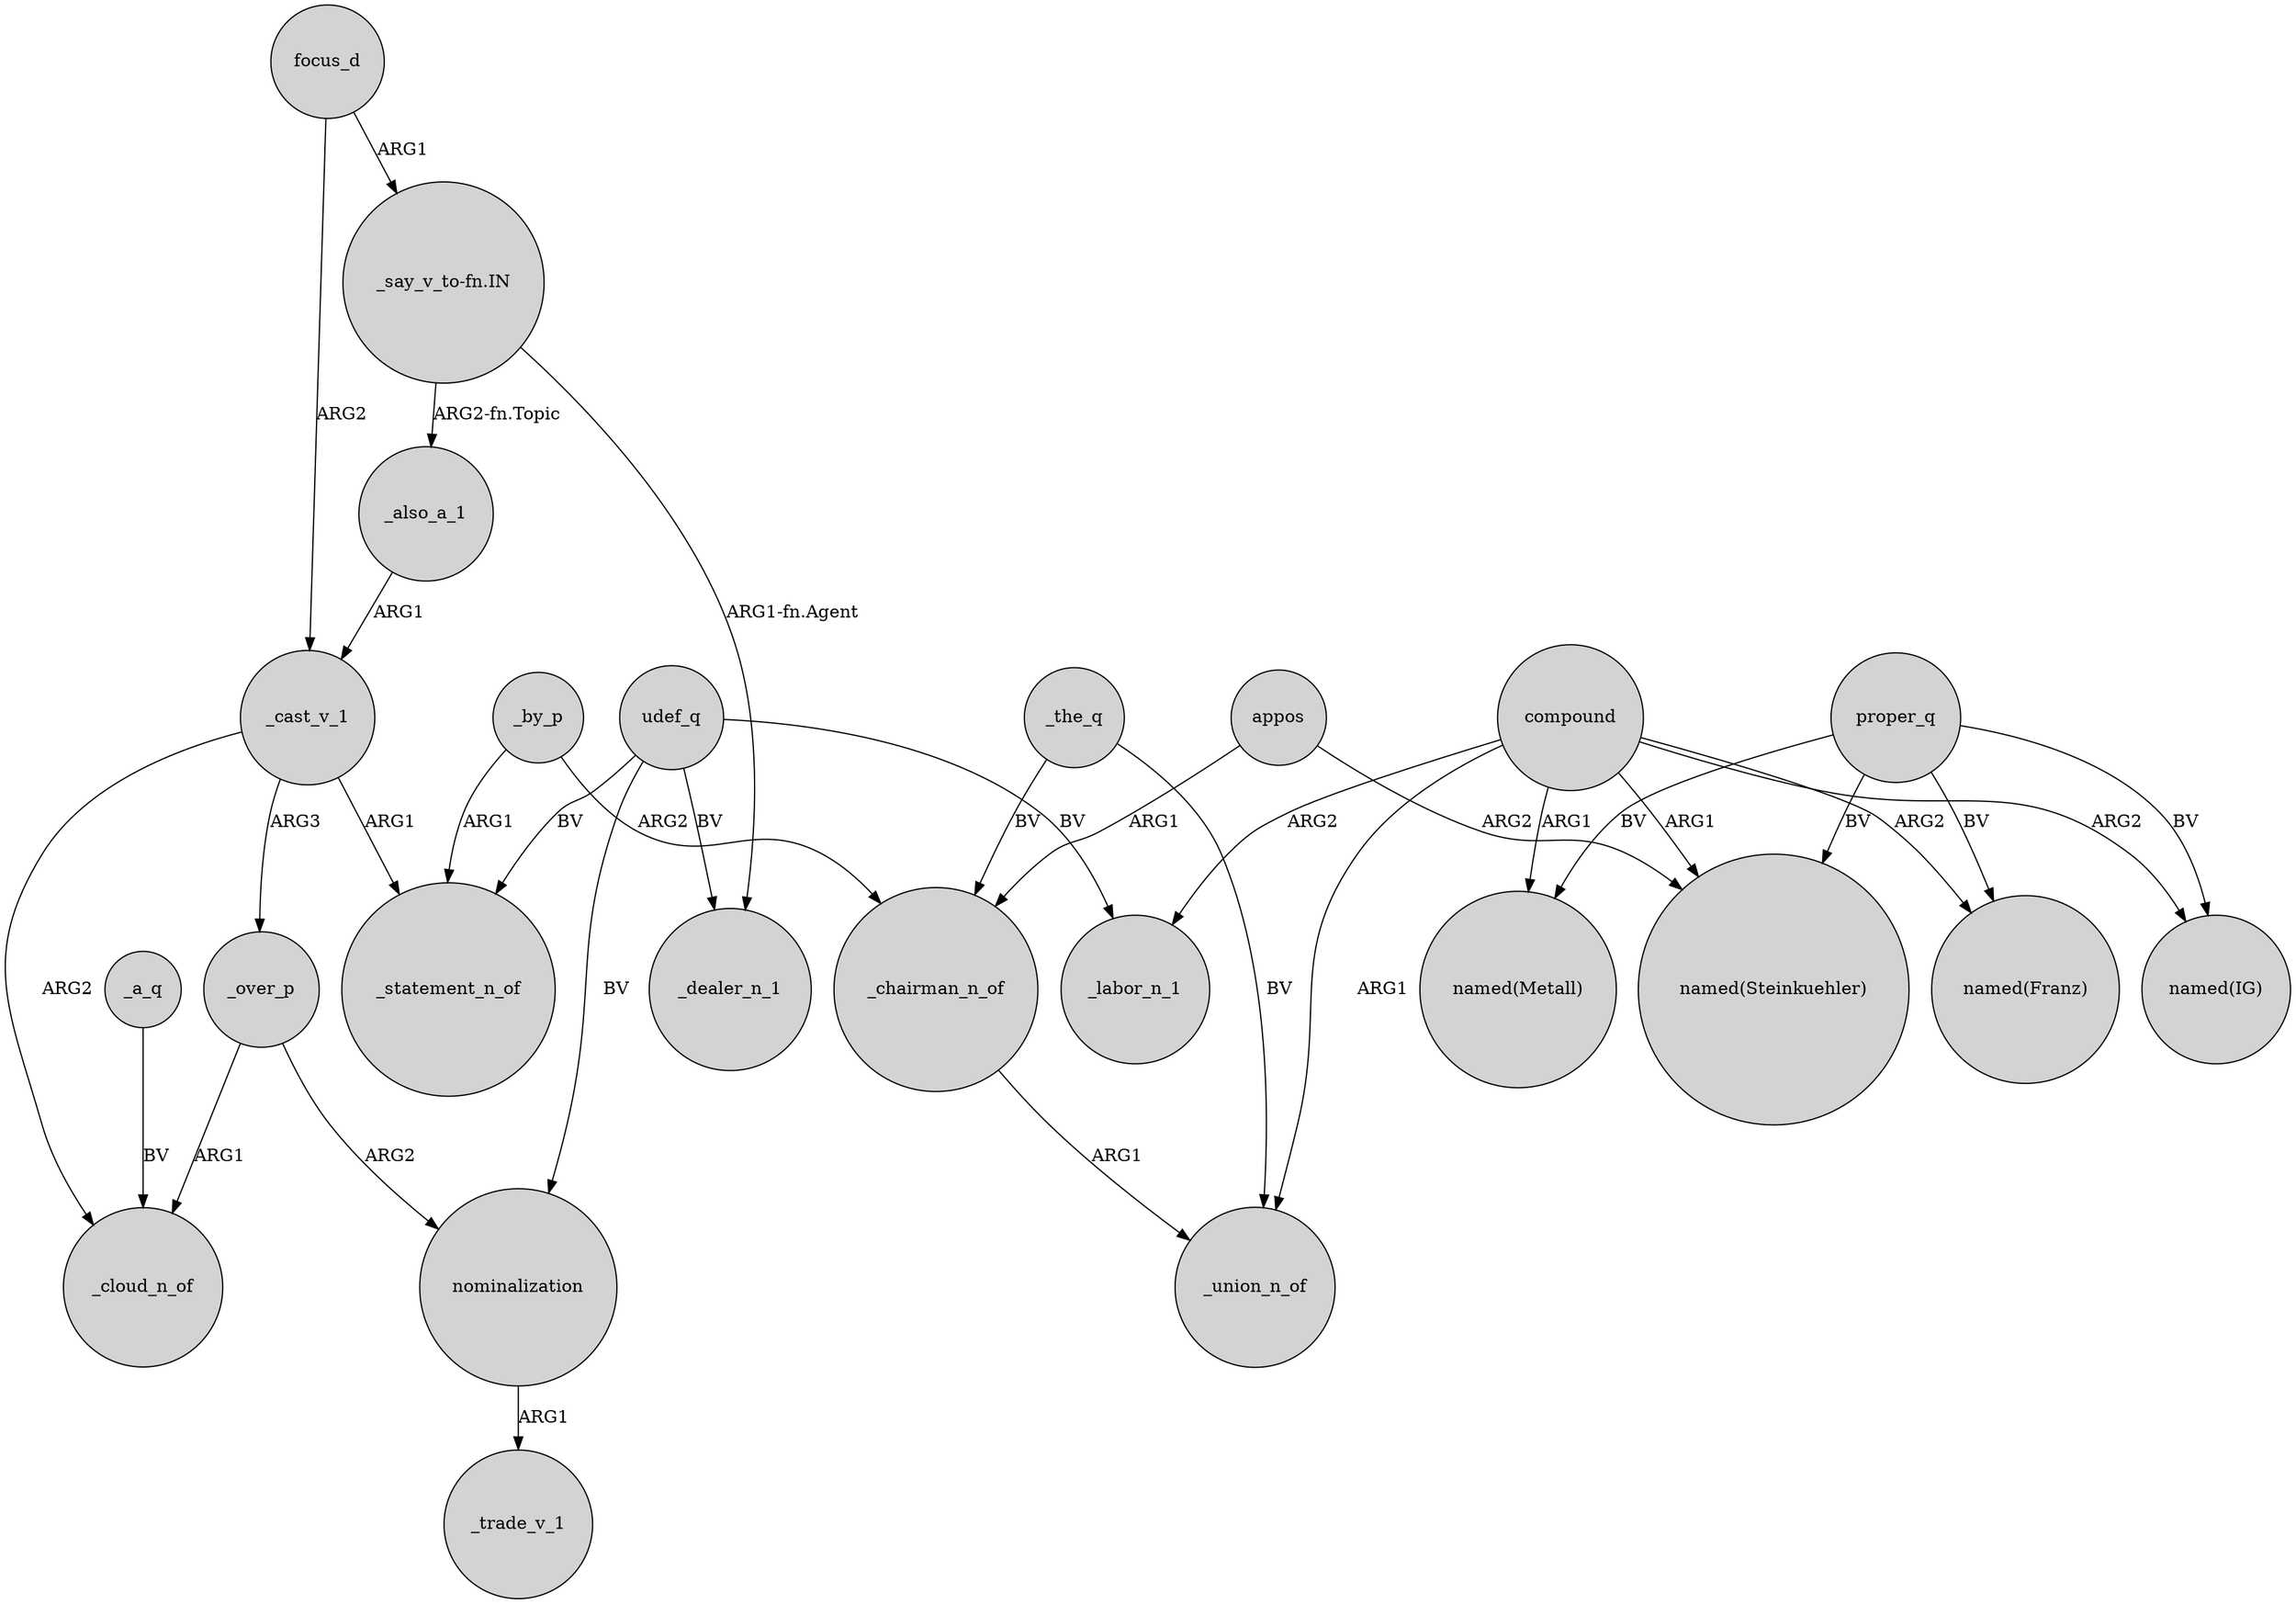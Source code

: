 digraph {
	node [shape=circle style=filled]
	focus_d -> _cast_v_1 [label=ARG2]
	_cast_v_1 -> _cloud_n_of [label=ARG2]
	compound -> "named(Franz)" [label=ARG2]
	_by_p -> _statement_n_of [label=ARG1]
	"_say_v_to-fn.IN" -> _also_a_1 [label="ARG2-fn.Topic"]
	"_say_v_to-fn.IN" -> _dealer_n_1 [label="ARG1-fn.Agent"]
	appos -> _chairman_n_of [label=ARG1]
	compound -> "named(Metall)" [label=ARG1]
	_cast_v_1 -> _over_p [label=ARG3]
	_a_q -> _cloud_n_of [label=BV]
	_over_p -> _cloud_n_of [label=ARG1]
	compound -> _labor_n_1 [label=ARG2]
	_also_a_1 -> _cast_v_1 [label=ARG1]
	proper_q -> "named(Metall)" [label=BV]
	_the_q -> _union_n_of [label=BV]
	nominalization -> _trade_v_1 [label=ARG1]
	udef_q -> _labor_n_1 [label=BV]
	_chairman_n_of -> _union_n_of [label=ARG1]
	appos -> "named(Steinkuehler)" [label=ARG2]
	_the_q -> _chairman_n_of [label=BV]
	compound -> "named(Steinkuehler)" [label=ARG1]
	udef_q -> _statement_n_of [label=BV]
	_over_p -> nominalization [label=ARG2]
	udef_q -> nominalization [label=BV]
	_by_p -> _chairman_n_of [label=ARG2]
	proper_q -> "named(IG)" [label=BV]
	_cast_v_1 -> _statement_n_of [label=ARG1]
	udef_q -> _dealer_n_1 [label=BV]
	proper_q -> "named(Franz)" [label=BV]
	compound -> "named(IG)" [label=ARG2]
	compound -> _union_n_of [label=ARG1]
	proper_q -> "named(Steinkuehler)" [label=BV]
	focus_d -> "_say_v_to-fn.IN" [label=ARG1]
}
